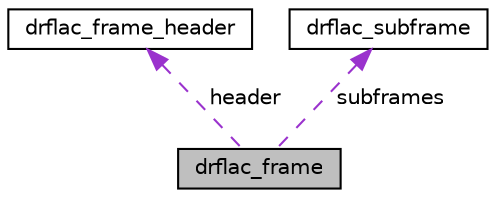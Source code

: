 digraph "drflac_frame"
{
 // LATEX_PDF_SIZE
  edge [fontname="Helvetica",fontsize="10",labelfontname="Helvetica",labelfontsize="10"];
  node [fontname="Helvetica",fontsize="10",shape=record];
  Node1 [label="drflac_frame",height=0.2,width=0.4,color="black", fillcolor="grey75", style="filled", fontcolor="black",tooltip=" "];
  Node2 -> Node1 [dir="back",color="darkorchid3",fontsize="10",style="dashed",label=" header" ,fontname="Helvetica"];
  Node2 [label="drflac_frame_header",height=0.2,width=0.4,color="black", fillcolor="white", style="filled",URL="$structdrflac__frame__header.html",tooltip=" "];
  Node3 -> Node1 [dir="back",color="darkorchid3",fontsize="10",style="dashed",label=" subframes" ,fontname="Helvetica"];
  Node3 [label="drflac_subframe",height=0.2,width=0.4,color="black", fillcolor="white", style="filled",URL="$structdrflac__subframe.html",tooltip=" "];
}
